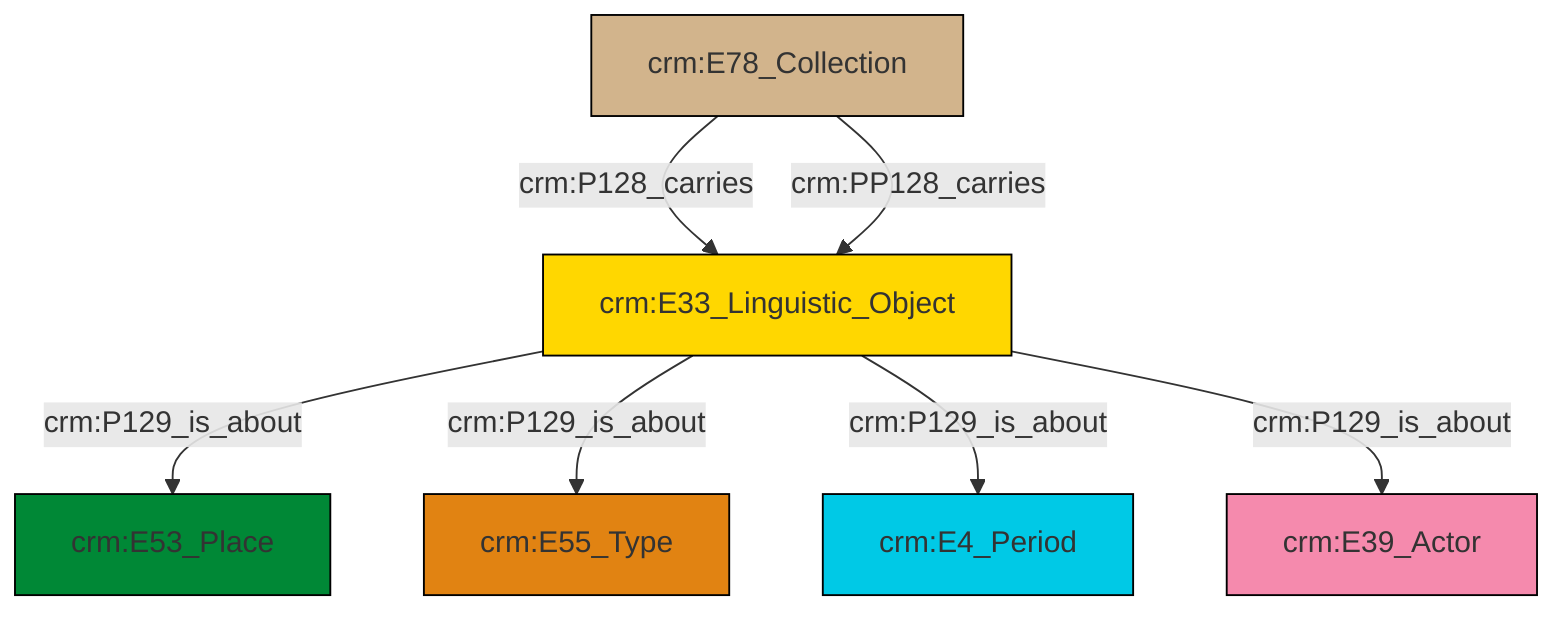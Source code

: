 graph TD
classDef Literal fill:#f2f2f2,stroke:#000000;
classDef CRM_Entity fill:#FFFFFF,stroke:#000000;
classDef Temporal_Entity fill:#00C9E6, stroke:#000000;
classDef Type fill:#E18312, stroke:#000000;
classDef Time-Span fill:#2C9C91, stroke:#000000;
classDef Appellation fill:#FFEB7F, stroke:#000000;
classDef Place fill:#008836, stroke:#000000;
classDef Persistent_Item fill:#B266B2, stroke:#000000;
classDef Conceptual_Object fill:#FFD700, stroke:#000000;
classDef Physical_Thing fill:#D2B48C, stroke:#000000;
classDef Actor fill:#f58aad, stroke:#000000;
classDef PC_Classes fill:#4ce600, stroke:#000000;
classDef Multi fill:#cccccc,stroke:#000000;

2["crm:E78_Collection"]:::Physical_Thing -->|crm:P128_carries| 3["crm:E33_Linguistic_Object"]:::Conceptual_Object
3["crm:E33_Linguistic_Object"]:::Conceptual_Object -->|crm:P129_is_about| 4["crm:E53_Place"]:::Place
3["crm:E33_Linguistic_Object"]:::Conceptual_Object -->|crm:P129_is_about| 5["crm:E55_Type"]:::Type
2["crm:E78_Collection"]:::Physical_Thing -->|crm:PP128_carries| 3["crm:E33_Linguistic_Object"]:::Conceptual_Object
3["crm:E33_Linguistic_Object"]:::Conceptual_Object -->|crm:P129_is_about| 0["crm:E4_Period"]:::Temporal_Entity
3["crm:E33_Linguistic_Object"]:::Conceptual_Object -->|crm:P129_is_about| 7["crm:E39_Actor"]:::Actor